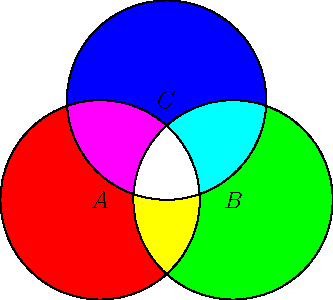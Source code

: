 size(0,150);

pen colour1=red;
pen colour2=green;
pen colour3=blue;

real r=1.5;

pair z0=(0,0);
pair z1=(-1,0);
pair z2=(1,0);
pair z3=(0,r);

path c1=circle(z1,r);
path c2=circle(z2,r);
path c3=circle(z3,r);
fill(c1,colour1);
fill(c2,colour2);
fill(c3,colour3);

picture intersection12;
fill(intersection12,c1,colour1+colour2);
clip(intersection12,c2);

picture intersection13;
fill(intersection13,c1,colour1+colour3);
clip(intersection13,c3);

picture intersection23;
fill(intersection23,c2,colour2+colour3);
clip(intersection23,c3);

picture intersection123;
fill(intersection123,c1,colour1+colour2+colour3);
clip(intersection123,c2);
clip(intersection123,c3);

add(intersection12);
add(intersection13);
add(intersection23);
add(intersection123);

draw(c1);
draw(c2);
draw(c3);

label("$A$",z1);
label("$B$",z2);
label("$C$",z3);
